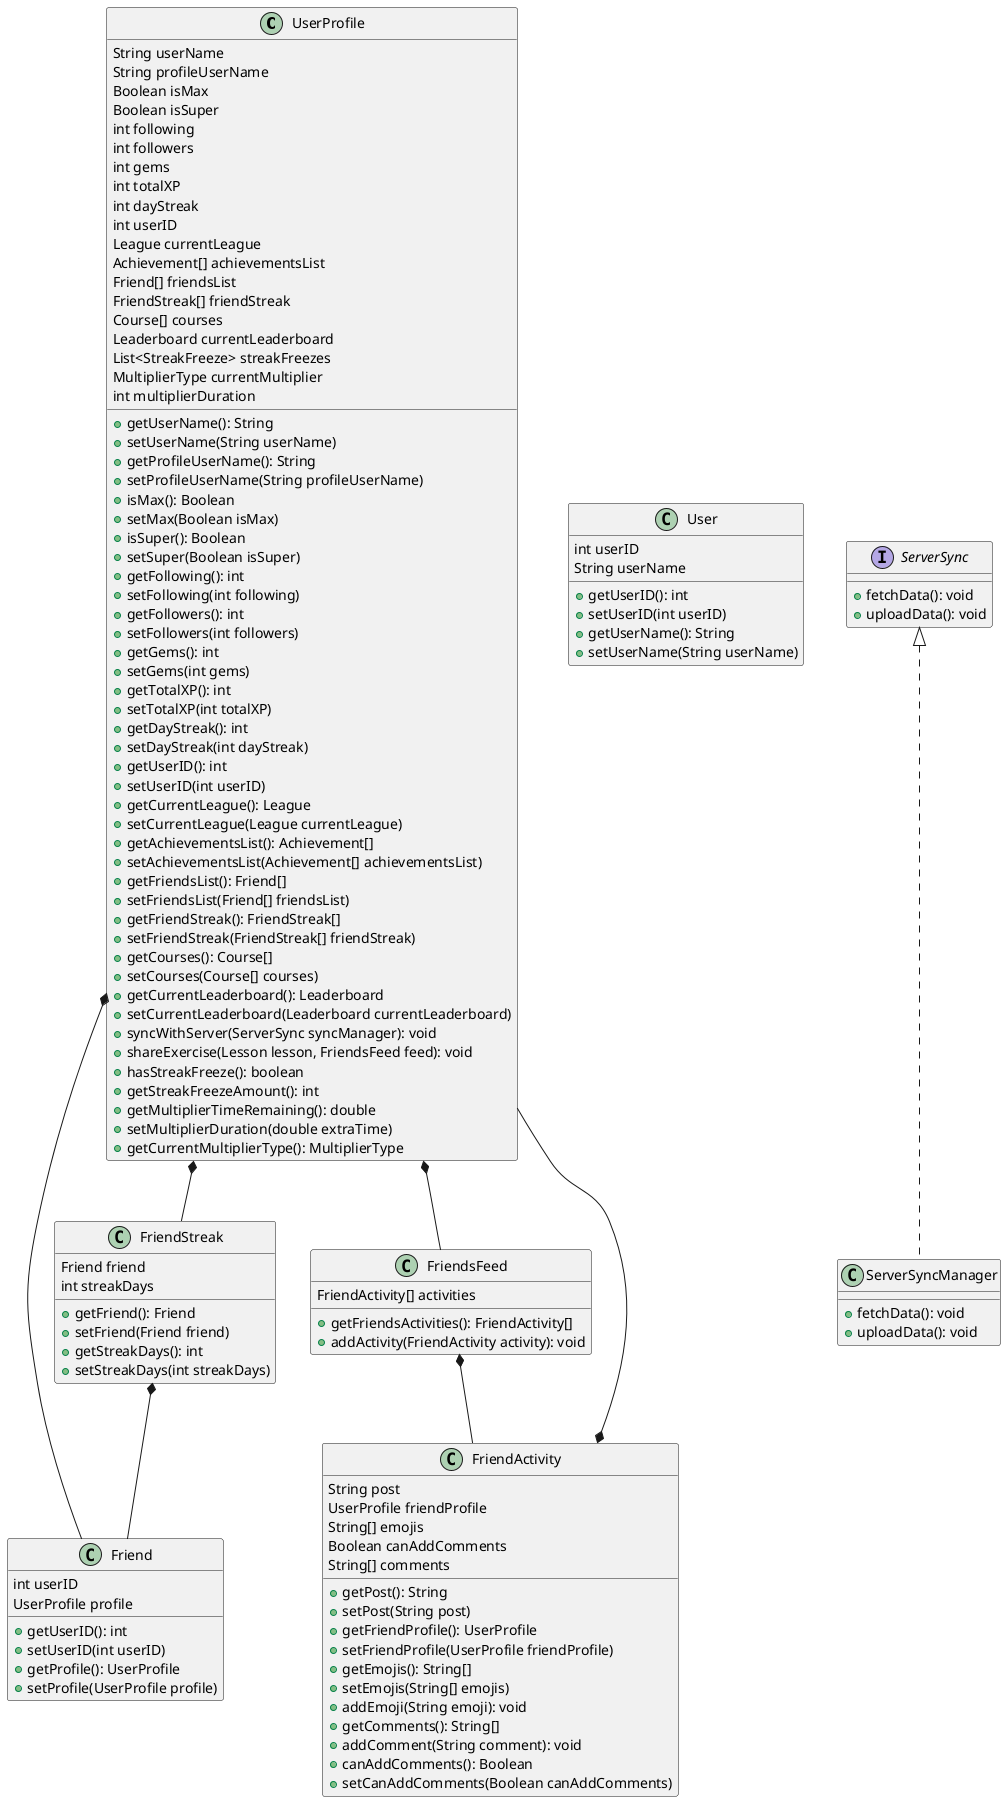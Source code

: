 @startuml
class UserProfile {
     String userName
     String profileUserName
     Boolean isMax
     Boolean isSuper
     int following
     int followers
     int gems
     int totalXP
     int dayStreak
     int userID
     League currentLeague
     Achievement[] achievementsList
     Friend[] friendsList
     FriendStreak[] friendStreak
     Course[] courses
     Leaderboard currentLeaderboard
     List<StreakFreeze> streakFreezes
     MultiplierType currentMultiplier
     int multiplierDuration

     + getUserName(): String
     + setUserName(String userName)
     + getProfileUserName(): String
     + setProfileUserName(String profileUserName)
     + isMax(): Boolean
     + setMax(Boolean isMax)
     + isSuper(): Boolean
     + setSuper(Boolean isSuper)
     + getFollowing(): int
     + setFollowing(int following)
     + getFollowers(): int
     + setFollowers(int followers)
     + getGems(): int
     + setGems(int gems)
     + getTotalXP(): int
     + setTotalXP(int totalXP)
     + getDayStreak(): int
     + setDayStreak(int dayStreak)
     + getUserID(): int
     + setUserID(int userID)
     + getCurrentLeague(): League
     + setCurrentLeague(League currentLeague)
     + getAchievementsList(): Achievement[]
     + setAchievementsList(Achievement[] achievementsList)
     + getFriendsList(): Friend[]
     + setFriendsList(Friend[] friendsList)
     + getFriendStreak(): FriendStreak[]
     + setFriendStreak(FriendStreak[] friendStreak)
     + getCourses(): Course[]
     + setCourses(Course[] courses)
     + getCurrentLeaderboard(): Leaderboard
     + setCurrentLeaderboard(Leaderboard currentLeaderboard)
     + syncWithServer(ServerSync syncManager): void
     + shareExercise(Lesson lesson, FriendsFeed feed): void
     + hasStreakFreeze(): boolean
     + getStreakFreezeAmount(): int
     + getMultiplierTimeRemaining(): double
     + setMultiplierDuration(double extraTime)
     + getCurrentMultiplierType(): MultiplierType
     }

class User {
    int userID
    String userName

    + getUserID(): int
    + setUserID(int userID)
    + getUserName(): String
    + setUserName(String userName)
}

interface ServerSync {
    + fetchData(): void
    + uploadData(): void
}

class ServerSyncManager implements ServerSync {
    + fetchData(): void
    + uploadData(): void
}

class Friend {
    int userID
    UserProfile profile

    + getUserID(): int
    + setUserID(int userID)
    + getProfile(): UserProfile
    + setProfile(UserProfile profile)
}

class FriendStreak {
    Friend friend
    int streakDays

    + getFriend(): Friend
    + setFriend(Friend friend)
    + getStreakDays(): int
    + setStreakDays(int streakDays)
}

class FriendActivity {
    String post
    UserProfile friendProfile
    String[] emojis
    Boolean canAddComments
    String[] comments

    + getPost(): String
    + setPost(String post)
    + getFriendProfile(): UserProfile
    + setFriendProfile(UserProfile friendProfile)
    + getEmojis(): String[]
    + setEmojis(String[] emojis)
    + addEmoji(String emoji): void
    + getComments(): String[]
    + addComment(String comment): void
    + canAddComments(): Boolean
    + setCanAddComments(Boolean canAddComments)
}

class FriendsFeed {
    FriendActivity[] activities

    + getFriendsActivities(): FriendActivity[]
    + addActivity(FriendActivity activity): void
}

UserProfile *-- Friend
UserProfile *-- FriendStreak
UserProfile *-- FriendsFeed
FriendsFeed *-- FriendActivity
FriendActivity *-- UserProfile
FriendStreak *-- Friend

@enduml